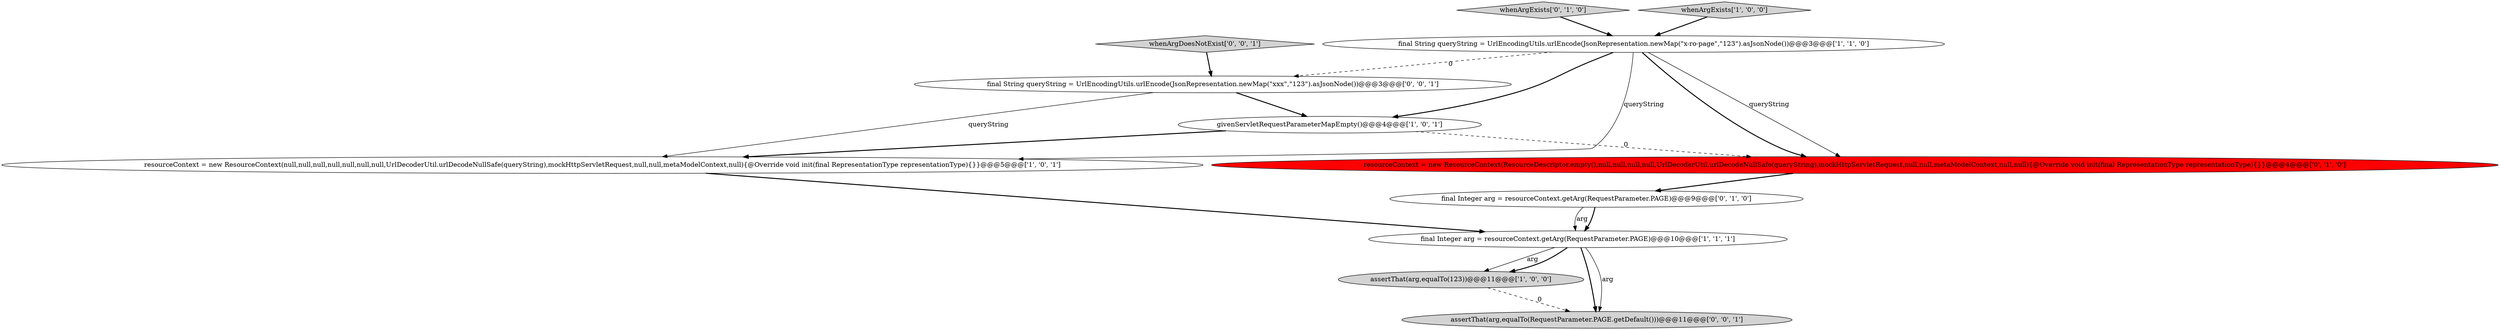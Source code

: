 digraph {
2 [style = filled, label = "assertThat(arg,equalTo(123))@@@11@@@['1', '0', '0']", fillcolor = lightgray, shape = ellipse image = "AAA0AAABBB1BBB"];
3 [style = filled, label = "resourceContext = new ResourceContext(null,null,null,null,null,null,null,UrlDecoderUtil.urlDecodeNullSafe(queryString),mockHttpServletRequest,null,null,metaModelContext,null){@Override void init(final RepresentationType representationType){}}@@@5@@@['1', '0', '1']", fillcolor = white, shape = ellipse image = "AAA0AAABBB1BBB"];
5 [style = filled, label = "final String queryString = UrlEncodingUtils.urlEncode(JsonRepresentation.newMap(\"x-ro-page\",\"123\").asJsonNode())@@@3@@@['1', '1', '0']", fillcolor = white, shape = ellipse image = "AAA0AAABBB1BBB"];
10 [style = filled, label = "final String queryString = UrlEncodingUtils.urlEncode(JsonRepresentation.newMap(\"xxx\",\"123\").asJsonNode())@@@3@@@['0', '0', '1']", fillcolor = white, shape = ellipse image = "AAA0AAABBB3BBB"];
11 [style = filled, label = "assertThat(arg,equalTo(RequestParameter.PAGE.getDefault()))@@@11@@@['0', '0', '1']", fillcolor = lightgray, shape = ellipse image = "AAA0AAABBB3BBB"];
7 [style = filled, label = "resourceContext = new ResourceContext(ResourceDescriptor.empty(),null,null,null,null,UrlDecoderUtil.urlDecodeNullSafe(queryString),mockHttpServletRequest,null,null,metaModelContext,null,null){@Override void init(final RepresentationType representationType){}}@@@4@@@['0', '1', '0']", fillcolor = red, shape = ellipse image = "AAA1AAABBB2BBB"];
1 [style = filled, label = "final Integer arg = resourceContext.getArg(RequestParameter.PAGE)@@@10@@@['1', '1', '1']", fillcolor = white, shape = ellipse image = "AAA0AAABBB1BBB"];
0 [style = filled, label = "givenServletRequestParameterMapEmpty()@@@4@@@['1', '0', '1']", fillcolor = white, shape = ellipse image = "AAA0AAABBB1BBB"];
8 [style = filled, label = "whenArgExists['0', '1', '0']", fillcolor = lightgray, shape = diamond image = "AAA0AAABBB2BBB"];
6 [style = filled, label = "final Integer arg = resourceContext.getArg(RequestParameter.PAGE)@@@9@@@['0', '1', '0']", fillcolor = white, shape = ellipse image = "AAA0AAABBB2BBB"];
4 [style = filled, label = "whenArgExists['1', '0', '0']", fillcolor = lightgray, shape = diamond image = "AAA0AAABBB1BBB"];
9 [style = filled, label = "whenArgDoesNotExist['0', '0', '1']", fillcolor = lightgray, shape = diamond image = "AAA0AAABBB3BBB"];
0->3 [style = bold, label=""];
1->2 [style = solid, label="arg"];
3->1 [style = bold, label=""];
9->10 [style = bold, label=""];
1->11 [style = bold, label=""];
5->3 [style = solid, label="queryString"];
6->1 [style = bold, label=""];
1->11 [style = solid, label="arg"];
10->3 [style = solid, label="queryString"];
8->5 [style = bold, label=""];
5->0 [style = bold, label=""];
5->10 [style = dashed, label="0"];
10->0 [style = bold, label=""];
7->6 [style = bold, label=""];
5->7 [style = bold, label=""];
5->7 [style = solid, label="queryString"];
2->11 [style = dashed, label="0"];
1->2 [style = bold, label=""];
0->7 [style = dashed, label="0"];
4->5 [style = bold, label=""];
6->1 [style = solid, label="arg"];
}
